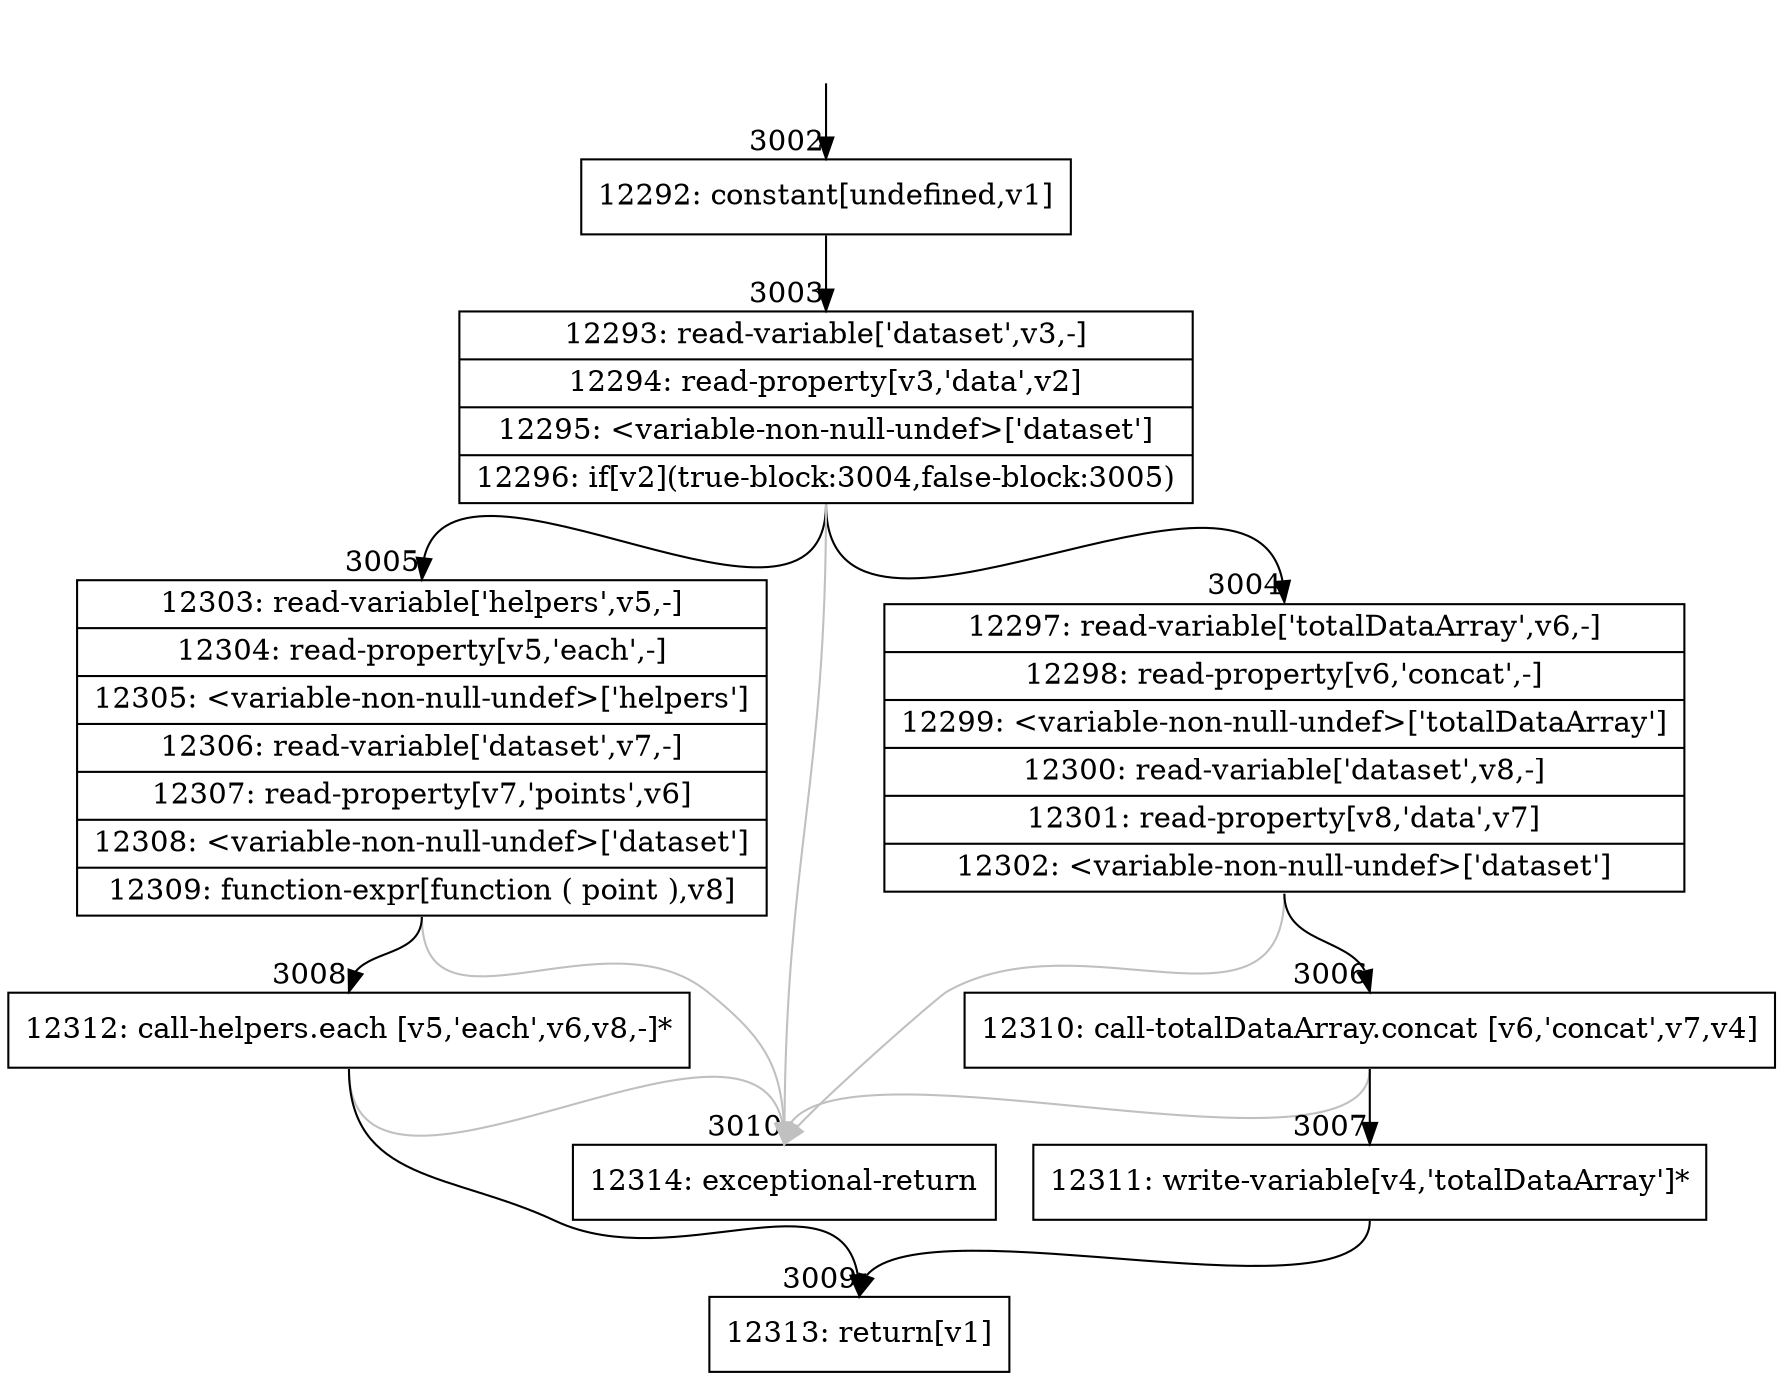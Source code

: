 digraph {
rankdir="TD"
BB_entry285[shape=none,label=""];
BB_entry285 -> BB3002 [tailport=s, headport=n, headlabel="    3002"]
BB3002 [shape=record label="{12292: constant[undefined,v1]}" ] 
BB3002 -> BB3003 [tailport=s, headport=n, headlabel="      3003"]
BB3003 [shape=record label="{12293: read-variable['dataset',v3,-]|12294: read-property[v3,'data',v2]|12295: \<variable-non-null-undef\>['dataset']|12296: if[v2](true-block:3004,false-block:3005)}" ] 
BB3003 -> BB3004 [tailport=s, headport=n, headlabel="      3004"]
BB3003 -> BB3005 [tailport=s, headport=n, headlabel="      3005"]
BB3003 -> BB3010 [tailport=s, headport=n, color=gray, headlabel="      3010"]
BB3004 [shape=record label="{12297: read-variable['totalDataArray',v6,-]|12298: read-property[v6,'concat',-]|12299: \<variable-non-null-undef\>['totalDataArray']|12300: read-variable['dataset',v8,-]|12301: read-property[v8,'data',v7]|12302: \<variable-non-null-undef\>['dataset']}" ] 
BB3004 -> BB3006 [tailport=s, headport=n, headlabel="      3006"]
BB3004 -> BB3010 [tailport=s, headport=n, color=gray]
BB3005 [shape=record label="{12303: read-variable['helpers',v5,-]|12304: read-property[v5,'each',-]|12305: \<variable-non-null-undef\>['helpers']|12306: read-variable['dataset',v7,-]|12307: read-property[v7,'points',v6]|12308: \<variable-non-null-undef\>['dataset']|12309: function-expr[function ( point ),v8]}" ] 
BB3005 -> BB3008 [tailport=s, headport=n, headlabel="      3008"]
BB3005 -> BB3010 [tailport=s, headport=n, color=gray]
BB3006 [shape=record label="{12310: call-totalDataArray.concat [v6,'concat',v7,v4]}" ] 
BB3006 -> BB3007 [tailport=s, headport=n, headlabel="      3007"]
BB3006 -> BB3010 [tailport=s, headport=n, color=gray]
BB3007 [shape=record label="{12311: write-variable[v4,'totalDataArray']*}" ] 
BB3007 -> BB3009 [tailport=s, headport=n, headlabel="      3009"]
BB3008 [shape=record label="{12312: call-helpers.each [v5,'each',v6,v8,-]*}" ] 
BB3008 -> BB3009 [tailport=s, headport=n]
BB3008 -> BB3010 [tailport=s, headport=n, color=gray]
BB3009 [shape=record label="{12313: return[v1]}" ] 
BB3010 [shape=record label="{12314: exceptional-return}" ] 
//#$~ 3345
}
